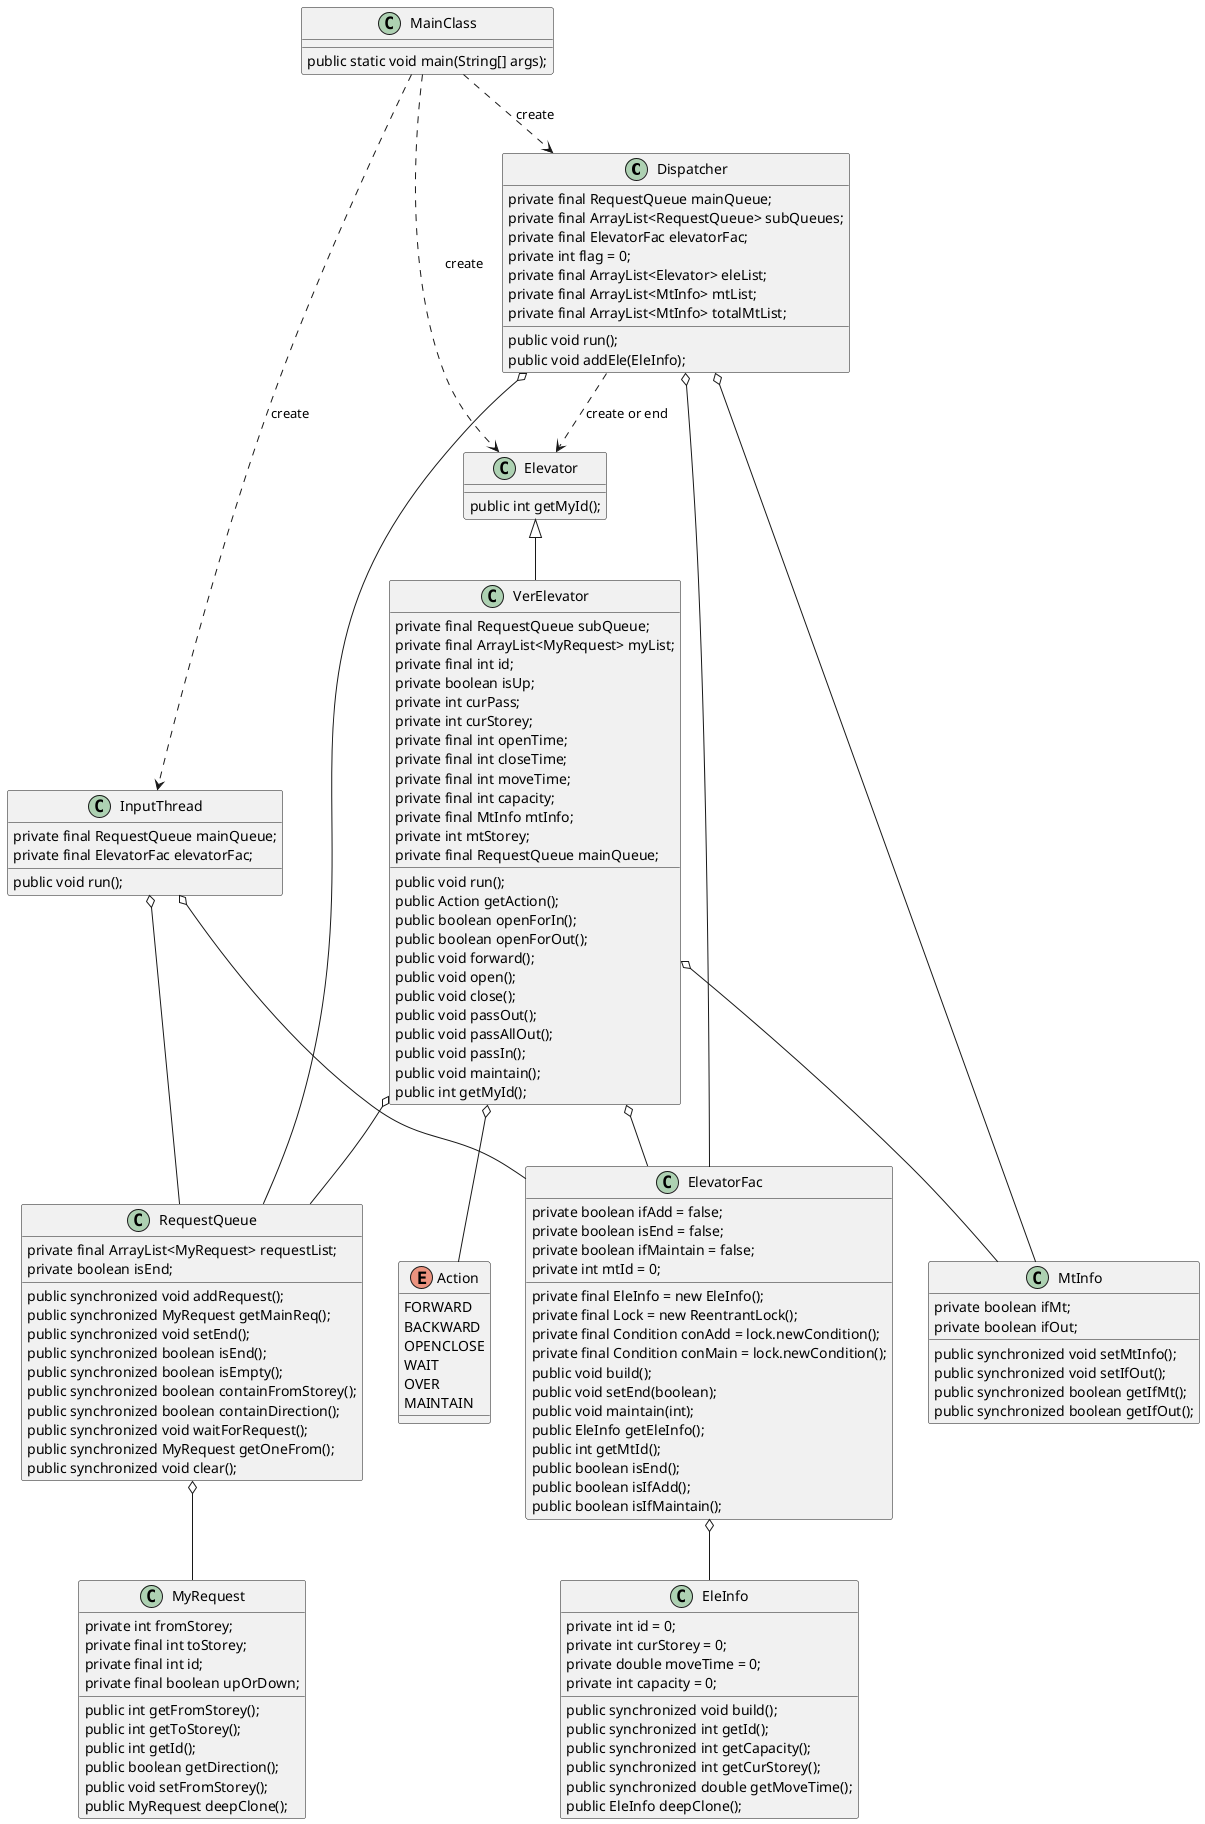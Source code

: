 @startuml
'https://plantuml.com/class-diagram

class Dispatcher
class EleInfo

RequestQueue o-- MyRequest
ElevatorFac o-- EleInfo
VerElevator o-- RequestQueue
InputThread o-- RequestQueue
Dispatcher o-- RequestQueue
VerElevator o-- ElevatorFac
InputThread o-- ElevatorFac
Dispatcher o-- ElevatorFac
MainClass ..> InputThread : create
MainClass ..> Elevator : create
MainClass ..> Dispatcher : create
Dispatcher ..> Elevator :create or end
VerElevator o-- Action
Dispatcher o-- MtInfo
VerElevator o-- MtInfo

enum Action {
FORWARD
BACKWARD
OPENCLOSE
WAIT
OVER
MAINTAIN
}

class Dispatcher {
    private final RequestQueue mainQueue;
    private final ArrayList<RequestQueue> subQueues;
    private final ElevatorFac elevatorFac;
    private int flag = 0;
    private final ArrayList<Elevator> eleList;
    private final ArrayList<MtInfo> mtList;
    private final ArrayList<MtInfo> totalMtList;
    public void run();
    public void addEle(EleInfo);
}

class EleInfo {
    private int id = 0;
    private int curStorey = 0;
    private double moveTime = 0;
    private int capacity = 0;
    public synchronized void build();
    public synchronized int getId();
    public synchronized int getCapacity();
    public synchronized int getCurStorey();
    public synchronized double getMoveTime();
    public EleInfo deepClone();
}

class Elevator {
    public int getMyId();
}

class ElevatorFac {
    private boolean ifAdd = false;
    private boolean isEnd = false;
    private final EleInfo = new EleInfo();
    private boolean ifMaintain = false;
    private int mtId = 0;
    private final Lock = new ReentrantLock();
    private final Condition conAdd = lock.newCondition();
    private final Condition conMain = lock.newCondition();
    public void build();
    public void setEnd(boolean);
    public void maintain(int);
    public EleInfo getEleInfo();
    public int getMtId();
    public boolean isEnd();
    public boolean isIfAdd();
    public boolean isIfMaintain();
}

class InputThread {
    private final RequestQueue mainQueue;
    private final ElevatorFac elevatorFac;
    public void run();
}

class MainClass {
    public static void main(String[] args);
}

class MtInfo {
    private boolean ifMt;
    private boolean ifOut;
    public synchronized void setMtInfo();
    public synchronized void setIfOut();
    public synchronized boolean getIfMt();
    public synchronized boolean getIfOut();
}

class MyRequest {
    private int fromStorey;
    private final int toStorey;
    private final int id;
    private final boolean upOrDown;
    public int getFromStorey();
    public int getToStorey();
    public int getId();
    public boolean getDirection();
    public void setFromStorey();
    public MyRequest deepClone();
}

class RequestQueue {
    private final ArrayList<MyRequest> requestList;
    private boolean isEnd;
    public synchronized void addRequest();
    public synchronized MyRequest getMainReq();
    public synchronized void setEnd();
    public synchronized boolean isEnd();
    public synchronized boolean isEmpty();
    public synchronized boolean containFromStorey();
    public synchronized boolean containDirection();
    public synchronized void waitForRequest();
    public synchronized MyRequest getOneFrom();
    public synchronized void clear();
}

class VerElevator extends Elevator {
    private final RequestQueue subQueue;
    private final ArrayList<MyRequest> myList;
    private final int id;
    private boolean isUp;
    private int curPass;
    private int curStorey;
    private final int openTime;
    private final int closeTime;
    private final int moveTime;
    private final int capacity;
    private final MtInfo mtInfo;
    private int mtStorey;
    private final RequestQueue mainQueue;
    public void run();
    public Action getAction();
    public boolean openForIn();
    public boolean openForOut();
    public void forward();
    public void open();
    public void close();
    public void passOut();
    public void passAllOut();
    public void passIn();
    public void maintain();
    public int getMyId();
}
@enduml